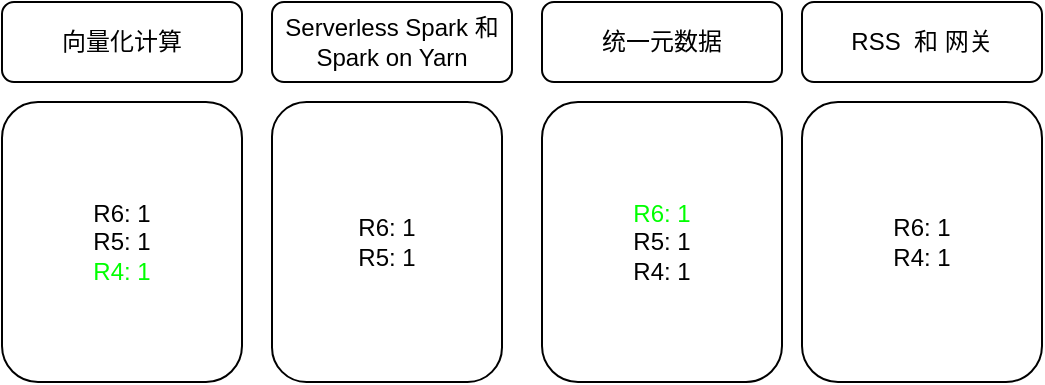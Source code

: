 <mxfile version="24.8.6">
  <diagram name="Page-1" id="dmhopDktcdoqIyuuUfad">
    <mxGraphModel dx="1434" dy="786" grid="1" gridSize="10" guides="1" tooltips="1" connect="1" arrows="1" fold="1" page="1" pageScale="1" pageWidth="850" pageHeight="1100" math="0" shadow="0">
      <root>
        <mxCell id="0" />
        <mxCell id="1" parent="0" />
        <mxCell id="SRzxtgwv8fCbd7rKjlmJ-1" value="向量化计算" style="rounded=1;whiteSpace=wrap;html=1;" vertex="1" parent="1">
          <mxGeometry x="230" y="380" width="120" height="40" as="geometry" />
        </mxCell>
        <mxCell id="SRzxtgwv8fCbd7rKjlmJ-2" value="Serverless Spark 和 Spark on Yarn" style="rounded=1;whiteSpace=wrap;html=1;" vertex="1" parent="1">
          <mxGeometry x="365" y="380" width="120" height="40" as="geometry" />
        </mxCell>
        <mxCell id="SRzxtgwv8fCbd7rKjlmJ-3" value="统一元数据" style="rounded=1;whiteSpace=wrap;html=1;" vertex="1" parent="1">
          <mxGeometry x="500" y="380" width="120" height="40" as="geometry" />
        </mxCell>
        <mxCell id="SRzxtgwv8fCbd7rKjlmJ-4" value="R6: 1&lt;div&gt;R5: 1&lt;/div&gt;&lt;div&gt;&lt;font color=&quot;#00ff00&quot;&gt;R4: 1&lt;/font&gt;&lt;/div&gt;" style="rounded=1;whiteSpace=wrap;html=1;" vertex="1" parent="1">
          <mxGeometry x="230" y="430" width="120" height="140" as="geometry" />
        </mxCell>
        <mxCell id="SRzxtgwv8fCbd7rKjlmJ-5" value="R6: 1&lt;div&gt;R5: 1&lt;/div&gt;" style="rounded=1;whiteSpace=wrap;html=1;" vertex="1" parent="1">
          <mxGeometry x="365" y="430" width="115" height="140" as="geometry" />
        </mxCell>
        <mxCell id="SRzxtgwv8fCbd7rKjlmJ-7" value="&lt;font color=&quot;#00ff00&quot;&gt;R6: 1&lt;/font&gt;&lt;div&gt;R5: 1&lt;br&gt;&lt;div&gt;R4: 1&lt;/div&gt;&lt;/div&gt;" style="rounded=1;whiteSpace=wrap;html=1;" vertex="1" parent="1">
          <mxGeometry x="500" y="430" width="120" height="140" as="geometry" />
        </mxCell>
        <mxCell id="SRzxtgwv8fCbd7rKjlmJ-12" value="RSS&amp;nbsp; 和 网关" style="rounded=1;whiteSpace=wrap;html=1;" vertex="1" parent="1">
          <mxGeometry x="630" y="380" width="120" height="40" as="geometry" />
        </mxCell>
        <mxCell id="SRzxtgwv8fCbd7rKjlmJ-13" value="R6: 1&lt;br&gt;&lt;div&gt;R4: 1&lt;/div&gt;" style="rounded=1;whiteSpace=wrap;html=1;" vertex="1" parent="1">
          <mxGeometry x="630" y="430" width="120" height="140" as="geometry" />
        </mxCell>
      </root>
    </mxGraphModel>
  </diagram>
</mxfile>

